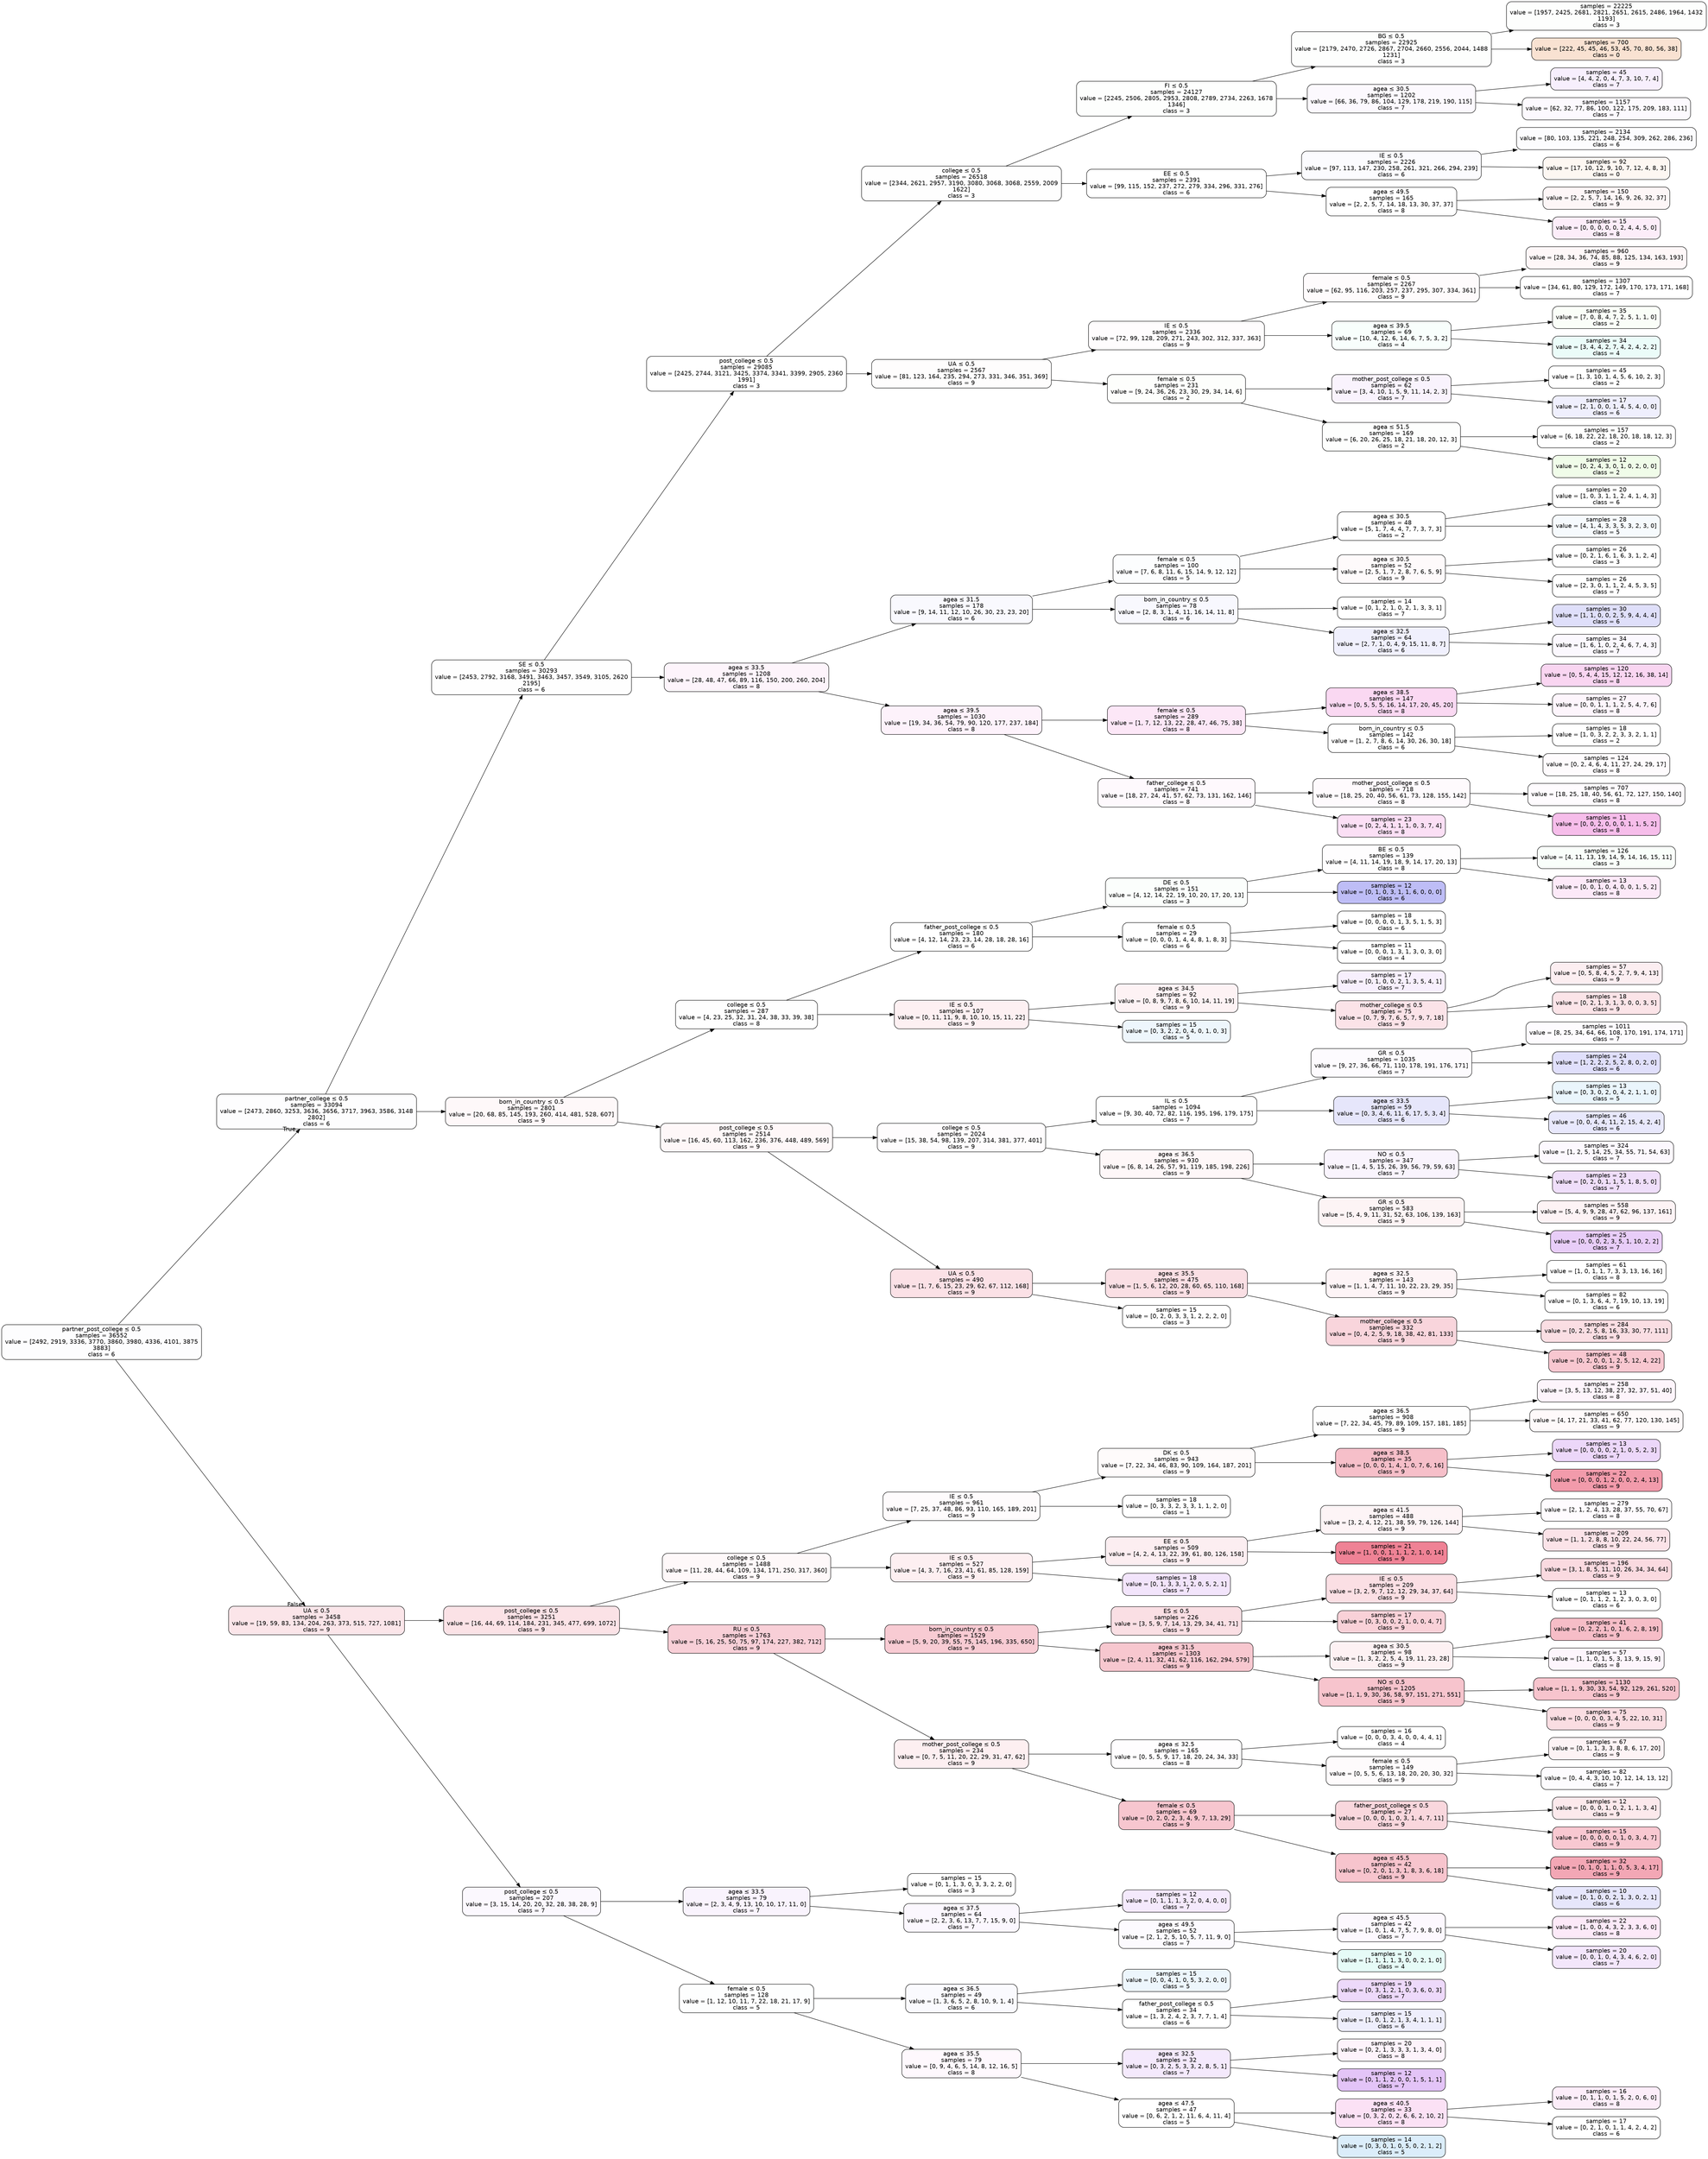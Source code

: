digraph Tree {
node [shape=box, style="filled, rounded", color="black", fontname=helvetica] ;
edge [fontname=helvetica] ;
rankdir=LR ;
0 [label=<partner_post_college &le; 0.5<br/>samples = 36552<br/>value = [2492, 2919, 3336, 3770, 3860, 3980, 4336, 4101, 3875<br/>3883]<br/>class = 6>, fillcolor="#3c39e502"] ;
1 [label=<partner_college &le; 0.5<br/>samples = 33094<br/>value = [2473, 2860, 3253, 3636, 3656, 3717, 3963, 3586, 3148<br/>2802]<br/>class = 6>, fillcolor="#3c39e502"] ;
0 -> 1 [labeldistance=2.5, labelangle=-45, headlabel="True"] ;
2 [label=<SE &le; 0.5<br/>samples = 30293<br/>value = [2453, 2792, 3168, 3491, 3463, 3457, 3549, 3105, 2620<br/>2195]<br/>class = 6>, fillcolor="#3c39e501"] ;
1 -> 2 ;
3 [label=<post_college &le; 0.5<br/>samples = 29085<br/>value = [2425, 2744, 3121, 3425, 3374, 3341, 3399, 2905, 2360<br/>1991]<br/>class = 3>, fillcolor="#39e55e00"] ;
2 -> 3 ;
4 [label=<college &le; 0.5<br/>samples = 26518<br/>value = [2344, 2621, 2957, 3190, 3080, 3068, 3068, 2559, 2009<br/>1622]<br/>class = 3>, fillcolor="#39e55e01"] ;
3 -> 4 ;
5 [label=<FI &le; 0.5<br/>samples = 24127<br/>value = [2245, 2506, 2805, 2953, 2808, 2789, 2734, 2263, 1678<br/>1346]<br/>class = 3>, fillcolor="#39e55e02"] ;
4 -> 5 ;
6 [label=<BG &le; 0.5<br/>samples = 22925<br/>value = [2179, 2470, 2726, 2867, 2704, 2660, 2556, 2044, 1488<br/>1231]<br/>class = 3>, fillcolor="#39e55e02"] ;
5 -> 6 ;
7 [label=<samples = 22225<br/>value = [1957, 2425, 2681, 2821, 2651, 2615, 2486, 1964, 1432<br/>1193]<br/>class = 3>, fillcolor="#39e55e02"] ;
6 -> 7 ;
8 [label=<samples = 700<br/>value = [222, 45, 45, 46, 53, 45, 70, 80, 56, 38]<br/>class = 0>, fillcolor="#e581393a"] ;
6 -> 8 ;
9 [label=<agea &le; 30.5<br/>samples = 1202<br/>value = [66, 36, 79, 86, 104, 129, 178, 219, 190, 115]<br/>class = 7>, fillcolor="#a339e507"] ;
5 -> 9 ;
10 [label=<samples = 45<br/>value = [4, 4, 2, 0, 4, 7, 3, 10, 7, 4]<br/>class = 7>, fillcolor="#a339e514"] ;
9 -> 10 ;
11 [label=<samples = 1157<br/>value = [62, 32, 77, 86, 100, 122, 175, 209, 183, 111]<br/>class = 7>, fillcolor="#a339e507"] ;
9 -> 11 ;
12 [label=<EE &le; 0.5<br/>samples = 2391<br/>value = [99, 115, 152, 237, 272, 279, 334, 296, 331, 276]<br/>class = 6>, fillcolor="#3c39e500"] ;
4 -> 12 ;
13 [label=<IE &le; 0.5<br/>samples = 2226<br/>value = [97, 113, 147, 230, 258, 261, 321, 266, 294, 239]<br/>class = 6>, fillcolor="#3c39e504"] ;
12 -> 13 ;
14 [label=<samples = 2134<br/>value = [80, 103, 135, 221, 248, 254, 309, 262, 286, 236]<br/>class = 6>, fillcolor="#3c39e503"] ;
13 -> 14 ;
15 [label=<samples = 92<br/>value = [17, 10, 12, 9, 10, 7, 12, 4, 8, 3]<br/>class = 0>, fillcolor="#e5813910"] ;
13 -> 15 ;
16 [label=<agea &le; 49.5<br/>samples = 165<br/>value = [2, 2, 5, 7, 14, 18, 13, 30, 37, 37]<br/>class = 8>, fillcolor="#e539c000"] ;
12 -> 16 ;
17 [label=<samples = 150<br/>value = [2, 2, 5, 7, 14, 16, 9, 26, 32, 37]<br/>class = 9>, fillcolor="#e539580b"] ;
16 -> 17 ;
18 [label=<samples = 15<br/>value = [0, 0, 0, 0, 0, 2, 4, 4, 5, 0]<br/>class = 8>, fillcolor="#e539c017"] ;
16 -> 18 ;
19 [label=<UA &le; 0.5<br/>samples = 2567<br/>value = [81, 123, 164, 235, 294, 273, 331, 346, 351, 369]<br/>class = 9>, fillcolor="#e5395802"] ;
3 -> 19 ;
20 [label=<IE &le; 0.5<br/>samples = 2336<br/>value = [72, 99, 128, 209, 271, 243, 302, 312, 337, 363]<br/>class = 9>, fillcolor="#e5395803"] ;
19 -> 20 ;
21 [label=<female &le; 0.5<br/>samples = 2267<br/>value = [62, 95, 116, 203, 257, 237, 295, 307, 334, 361]<br/>class = 9>, fillcolor="#e5395804"] ;
20 -> 21 ;
22 [label=<samples = 960<br/>value = [28, 34, 36, 74, 85, 88, 125, 134, 163, 193]<br/>class = 9>, fillcolor="#e539580a"] ;
21 -> 22 ;
23 [label=<samples = 1307<br/>value = [34, 61, 80, 129, 172, 149, 170, 173, 171, 168]<br/>class = 7>, fillcolor="#a339e500"] ;
21 -> 23 ;
24 [label=<agea &le; 39.5<br/>samples = 69<br/>value = [10, 4, 12, 6, 14, 6, 7, 5, 3, 2]<br/>class = 4>, fillcolor="#39e5c509"] ;
20 -> 24 ;
25 [label=<samples = 35<br/>value = [7, 0, 8, 4, 7, 2, 5, 1, 1, 0]<br/>class = 2>, fillcolor="#7be53909"] ;
24 -> 25 ;
26 [label=<samples = 34<br/>value = [3, 4, 4, 2, 7, 4, 2, 4, 2, 2]<br/>class = 4>, fillcolor="#39e5c519"] ;
24 -> 26 ;
27 [label=<female &le; 0.5<br/>samples = 231<br/>value = [9, 24, 36, 26, 23, 30, 29, 34, 14, 6]<br/>class = 2>, fillcolor="#7be53903"] ;
19 -> 27 ;
28 [label=<mother_post_college &le; 0.5<br/>samples = 62<br/>value = [3, 4, 10, 1, 5, 9, 11, 14, 2, 3]<br/>class = 7>, fillcolor="#a339e50f"] ;
27 -> 28 ;
29 [label=<samples = 45<br/>value = [1, 3, 10, 1, 4, 5, 6, 10, 2, 3]<br/>class = 2>, fillcolor="#7be53900"] ;
28 -> 29 ;
30 [label=<samples = 17<br/>value = [2, 1, 0, 0, 1, 4, 5, 4, 0, 0]<br/>class = 6>, fillcolor="#3c39e514"] ;
28 -> 30 ;
31 [label=<agea &le; 51.5<br/>samples = 169<br/>value = [6, 20, 26, 25, 18, 21, 18, 20, 12, 3]<br/>class = 2>, fillcolor="#7be53902"] ;
27 -> 31 ;
32 [label=<samples = 157<br/>value = [6, 18, 22, 22, 18, 20, 18, 18, 12, 3]<br/>class = 2>, fillcolor="#7be53900"] ;
31 -> 32 ;
33 [label=<samples = 12<br/>value = [0, 2, 4, 3, 0, 1, 0, 2, 0, 0]<br/>class = 2>, fillcolor="#7be5391c"] ;
31 -> 33 ;
34 [label=<agea &le; 33.5<br/>samples = 1208<br/>value = [28, 48, 47, 66, 89, 116, 150, 200, 260, 204]<br/>class = 8>, fillcolor="#e539c00e"] ;
2 -> 34 ;
35 [label=<agea &le; 31.5<br/>samples = 178<br/>value = [9, 14, 11, 12, 10, 26, 30, 23, 23, 20]<br/>class = 6>, fillcolor="#3c39e507"] ;
34 -> 35 ;
36 [label=<female &le; 0.5<br/>samples = 100<br/>value = [7, 6, 8, 11, 6, 15, 14, 9, 12, 12]<br/>class = 5>, fillcolor="#399de503"] ;
35 -> 36 ;
37 [label=<agea &le; 30.5<br/>samples = 48<br/>value = [5, 1, 7, 4, 4, 7, 7, 3, 7, 3]<br/>class = 2>, fillcolor="#7be53900"] ;
36 -> 37 ;
38 [label=<samples = 20<br/>value = [1, 0, 3, 1, 1, 2, 4, 1, 4, 3]<br/>class = 6>, fillcolor="#3c39e500"] ;
37 -> 38 ;
39 [label=<samples = 28<br/>value = [4, 1, 4, 3, 3, 5, 3, 2, 3, 0]<br/>class = 5>, fillcolor="#399de50b"] ;
37 -> 39 ;
40 [label=<agea &le; 30.5<br/>samples = 52<br/>value = [2, 5, 1, 7, 2, 8, 7, 6, 5, 9]<br/>class = 9>, fillcolor="#e5395806"] ;
36 -> 40 ;
41 [label=<samples = 26<br/>value = [0, 2, 1, 6, 1, 6, 3, 1, 2, 4]<br/>class = 3>, fillcolor="#39e55e00"] ;
40 -> 41 ;
42 [label=<samples = 26<br/>value = [2, 3, 0, 1, 1, 2, 4, 5, 3, 5]<br/>class = 7>, fillcolor="#a339e500"] ;
40 -> 42 ;
43 [label=<born_in_country &le; 0.5<br/>samples = 78<br/>value = [2, 8, 3, 1, 4, 11, 16, 14, 11, 8]<br/>class = 6>, fillcolor="#3c39e508"] ;
35 -> 43 ;
44 [label=<samples = 14<br/>value = [0, 1, 2, 1, 0, 2, 1, 3, 3, 1]<br/>class = 7>, fillcolor="#a339e500"] ;
43 -> 44 ;
45 [label=<agea &le; 32.5<br/>samples = 64<br/>value = [2, 7, 1, 0, 4, 9, 15, 11, 8, 7]<br/>class = 6>, fillcolor="#3c39e513"] ;
43 -> 45 ;
46 [label=<samples = 30<br/>value = [1, 1, 0, 0, 2, 5, 9, 4, 4, 4]<br/>class = 6>, fillcolor="#3c39e529"] ;
45 -> 46 ;
47 [label=<samples = 34<br/>value = [1, 6, 1, 0, 2, 4, 6, 7, 4, 3]<br/>class = 7>, fillcolor="#a339e509"] ;
45 -> 47 ;
48 [label=<agea &le; 39.5<br/>samples = 1030<br/>value = [19, 34, 36, 54, 79, 90, 120, 177, 237, 184]<br/>class = 8>, fillcolor="#e539c010"] ;
34 -> 48 ;
49 [label=<female &le; 0.5<br/>samples = 289<br/>value = [1, 7, 12, 13, 22, 28, 47, 46, 75, 38]<br/>class = 8>, fillcolor="#e539c01e"] ;
48 -> 49 ;
50 [label=<agea &le; 38.5<br/>samples = 147<br/>value = [0, 5, 5, 5, 16, 14, 17, 20, 45, 20]<br/>class = 8>, fillcolor="#e539c032"] ;
49 -> 50 ;
51 [label=<samples = 120<br/>value = [0, 5, 4, 4, 15, 12, 12, 16, 38, 14]<br/>class = 8>, fillcolor="#e539c036"] ;
50 -> 51 ;
52 [label=<samples = 27<br/>value = [0, 0, 1, 1, 1, 2, 5, 4, 7, 6]<br/>class = 8>, fillcolor="#e539c00c"] ;
50 -> 52 ;
53 [label=<born_in_country &le; 0.5<br/>samples = 142<br/>value = [1, 2, 7, 8, 6, 14, 30, 26, 30, 18]<br/>class = 6>, fillcolor="#3c39e500"] ;
49 -> 53 ;
54 [label=<samples = 18<br/>value = [1, 0, 3, 2, 2, 3, 3, 2, 1, 1]<br/>class = 2>, fillcolor="#7be53900"] ;
53 -> 54 ;
55 [label=<samples = 124<br/>value = [0, 2, 4, 6, 4, 11, 27, 24, 29, 17]<br/>class = 8>, fillcolor="#e539c005"] ;
53 -> 55 ;
56 [label=<father_college &le; 0.5<br/>samples = 741<br/>value = [18, 27, 24, 41, 57, 62, 73, 131, 162, 146]<br/>class = 8>, fillcolor="#e539c007"] ;
48 -> 56 ;
57 [label=<mother_post_college &le; 0.5<br/>samples = 718<br/>value = [18, 25, 20, 40, 56, 61, 73, 128, 155, 142]<br/>class = 8>, fillcolor="#e539c006"] ;
56 -> 57 ;
58 [label=<samples = 707<br/>value = [18, 25, 18, 40, 56, 61, 72, 127, 150, 140]<br/>class = 8>, fillcolor="#e539c004"] ;
57 -> 58 ;
59 [label=<samples = 11<br/>value = [0, 0, 2, 0, 0, 0, 1, 1, 5, 2]<br/>class = 8>, fillcolor="#e539c055"] ;
57 -> 59 ;
60 [label=<samples = 23<br/>value = [0, 2, 4, 1, 1, 1, 0, 3, 7, 4]<br/>class = 8>, fillcolor="#e539c028"] ;
56 -> 60 ;
61 [label=<born_in_country &le; 0.5<br/>samples = 2801<br/>value = [20, 68, 85, 145, 193, 260, 414, 481, 528, 607]<br/>class = 9>, fillcolor="#e5395809"] ;
1 -> 61 ;
62 [label=<college &le; 0.5<br/>samples = 287<br/>value = [4, 23, 25, 32, 31, 24, 38, 33, 39, 38]<br/>class = 8>, fillcolor="#e539c001"] ;
61 -> 62 ;
63 [label=<father_post_college &le; 0.5<br/>samples = 180<br/>value = [4, 12, 14, 23, 23, 14, 28, 18, 28, 16]<br/>class = 6>, fillcolor="#3c39e500"] ;
62 -> 63 ;
64 [label=<DE &le; 0.5<br/>samples = 151<br/>value = [4, 12, 14, 22, 19, 10, 20, 17, 20, 13]<br/>class = 3>, fillcolor="#39e55e04"] ;
63 -> 64 ;
65 [label=<BE &le; 0.5<br/>samples = 139<br/>value = [4, 11, 14, 19, 18, 9, 14, 17, 20, 13]<br/>class = 8>, fillcolor="#e539c002"] ;
64 -> 65 ;
66 [label=<samples = 126<br/>value = [4, 11, 13, 19, 14, 9, 14, 16, 15, 11]<br/>class = 3>, fillcolor="#39e55e07"] ;
65 -> 66 ;
67 [label=<samples = 13<br/>value = [0, 0, 1, 0, 4, 0, 0, 1, 5, 2]<br/>class = 8>, fillcolor="#e539c01c"] ;
65 -> 67 ;
68 [label=<samples = 12<br/>value = [0, 1, 0, 3, 1, 1, 6, 0, 0, 0]<br/>class = 6>, fillcolor="#3c39e555"] ;
64 -> 68 ;
69 [label=<female &le; 0.5<br/>samples = 29<br/>value = [0, 0, 0, 1, 4, 4, 8, 1, 8, 3]<br/>class = 6>, fillcolor="#3c39e500"] ;
63 -> 69 ;
70 [label=<samples = 18<br/>value = [0, 0, 0, 0, 1, 3, 5, 1, 5, 3]<br/>class = 6>, fillcolor="#3c39e500"] ;
69 -> 70 ;
71 [label=<samples = 11<br/>value = [0, 0, 0, 1, 3, 1, 3, 0, 3, 0]<br/>class = 4>, fillcolor="#39e5c500"] ;
69 -> 71 ;
72 [label=<IE &le; 0.5<br/>samples = 107<br/>value = [0, 11, 11, 9, 8, 10, 10, 15, 11, 22]<br/>class = 9>, fillcolor="#e5395813"] ;
62 -> 72 ;
73 [label=<agea &le; 34.5<br/>samples = 92<br/>value = [0, 8, 9, 7, 8, 6, 10, 14, 11, 19]<br/>class = 9>, fillcolor="#e5395810"] ;
72 -> 73 ;
74 [label=<samples = 17<br/>value = [0, 1, 0, 0, 2, 1, 3, 5, 4, 1]<br/>class = 7>, fillcolor="#a339e514"] ;
73 -> 74 ;
75 [label=<mother_college &le; 0.5<br/>samples = 75<br/>value = [0, 7, 9, 7, 6, 5, 7, 9, 7, 18]<br/>class = 9>, fillcolor="#e5395823"] ;
73 -> 75 ;
76 [label=<samples = 57<br/>value = [0, 5, 8, 4, 5, 2, 7, 9, 4, 13]<br/>class = 9>, fillcolor="#e5395815"] ;
75 -> 76 ;
77 [label=<samples = 18<br/>value = [0, 2, 1, 3, 1, 3, 0, 0, 3, 5]<br/>class = 9>, fillcolor="#e5395822"] ;
75 -> 77 ;
78 [label=<samples = 15<br/>value = [0, 3, 2, 2, 0, 4, 0, 1, 0, 3]<br/>class = 5>, fillcolor="#399de515"] ;
72 -> 78 ;
79 [label=<post_college &le; 0.5<br/>samples = 2514<br/>value = [16, 45, 60, 113, 162, 236, 376, 448, 489, 569]<br/>class = 9>, fillcolor="#e539580a"] ;
61 -> 79 ;
80 [label=<college &le; 0.5<br/>samples = 2024<br/>value = [15, 38, 54, 98, 139, 207, 314, 381, 377, 401]<br/>class = 9>, fillcolor="#e5395803"] ;
79 -> 80 ;
81 [label=<IL &le; 0.5<br/>samples = 1094<br/>value = [9, 30, 40, 72, 82, 116, 195, 196, 179, 175]<br/>class = 7>, fillcolor="#a339e500"] ;
80 -> 81 ;
82 [label=<GR &le; 0.5<br/>samples = 1035<br/>value = [9, 27, 36, 66, 71, 110, 178, 191, 176, 171]<br/>class = 7>, fillcolor="#a339e504"] ;
81 -> 82 ;
83 [label=<samples = 1011<br/>value = [8, 25, 34, 64, 66, 108, 170, 191, 174, 171]<br/>class = 7>, fillcolor="#a339e505"] ;
82 -> 83 ;
84 [label=<samples = 24<br/>value = [1, 2, 2, 2, 5, 2, 8, 0, 2, 0]<br/>class = 6>, fillcolor="#3c39e528"] ;
82 -> 84 ;
85 [label=<agea &le; 33.5<br/>samples = 59<br/>value = [0, 3, 4, 6, 11, 6, 17, 5, 3, 4]<br/>class = 6>, fillcolor="#3c39e520"] ;
81 -> 85 ;
86 [label=<samples = 13<br/>value = [0, 3, 0, 2, 0, 4, 2, 1, 1, 0]<br/>class = 5>, fillcolor="#399de51a"] ;
85 -> 86 ;
87 [label=<samples = 46<br/>value = [0, 0, 4, 4, 11, 2, 15, 4, 2, 4]<br/>class = 6>, fillcolor="#3c39e51d"] ;
85 -> 87 ;
88 [label=<agea &le; 36.5<br/>samples = 930<br/>value = [6, 8, 14, 26, 57, 91, 119, 185, 198, 226]<br/>class = 9>, fillcolor="#e539580a"] ;
80 -> 88 ;
89 [label=<NO &le; 0.5<br/>samples = 347<br/>value = [1, 4, 5, 15, 26, 39, 56, 79, 59, 63]<br/>class = 7>, fillcolor="#a339e50e"] ;
88 -> 89 ;
90 [label=<samples = 324<br/>value = [1, 2, 5, 14, 25, 34, 55, 71, 54, 63]<br/>class = 7>, fillcolor="#a339e508"] ;
89 -> 90 ;
91 [label=<samples = 23<br/>value = [0, 2, 0, 1, 1, 5, 1, 8, 5, 0]<br/>class = 7>, fillcolor="#a339e52a"] ;
89 -> 91 ;
92 [label=<GR &le; 0.5<br/>samples = 583<br/>value = [5, 4, 9, 11, 31, 52, 63, 106, 139, 163]<br/>class = 9>, fillcolor="#e539580e"] ;
88 -> 92 ;
93 [label=<samples = 558<br/>value = [5, 4, 9, 9, 28, 47, 62, 96, 137, 161]<br/>class = 9>, fillcolor="#e539580f"] ;
92 -> 93 ;
94 [label=<samples = 25<br/>value = [0, 0, 0, 2, 3, 5, 1, 10, 2, 2]<br/>class = 7>, fillcolor="#a339e540"] ;
92 -> 94 ;
95 [label=<UA &le; 0.5<br/>samples = 490<br/>value = [1, 7, 6, 15, 23, 29, 62, 67, 112, 168]<br/>class = 9>, fillcolor="#e5395826"] ;
79 -> 95 ;
96 [label=<agea &le; 35.5<br/>samples = 475<br/>value = [1, 5, 6, 12, 20, 28, 60, 65, 110, 168]<br/>class = 9>, fillcolor="#e5395829"] ;
95 -> 96 ;
97 [label=<agea &le; 32.5<br/>samples = 143<br/>value = [1, 1, 4, 7, 11, 10, 22, 23, 29, 35]<br/>class = 9>, fillcolor="#e539580d"] ;
96 -> 97 ;
98 [label=<samples = 61<br/>value = [1, 0, 1, 1, 7, 3, 3, 13, 16, 16]<br/>class = 8>, fillcolor="#e539c000"] ;
97 -> 98 ;
99 [label=<samples = 82<br/>value = [0, 1, 3, 6, 4, 7, 19, 10, 13, 19]<br/>class = 6>, fillcolor="#3c39e500"] ;
97 -> 99 ;
100 [label=<mother_college &le; 0.5<br/>samples = 332<br/>value = [0, 4, 2, 5, 9, 18, 38, 42, 81, 133]<br/>class = 9>, fillcolor="#e5395835"] ;
96 -> 100 ;
101 [label=<samples = 284<br/>value = [0, 2, 2, 5, 8, 16, 33, 30, 77, 111]<br/>class = 9>, fillcolor="#e539582a"] ;
100 -> 101 ;
102 [label=<samples = 48<br/>value = [0, 2, 0, 0, 1, 2, 5, 12, 4, 22]<br/>class = 9>, fillcolor="#e5395847"] ;
100 -> 102 ;
103 [label=<samples = 15<br/>value = [0, 2, 0, 3, 3, 1, 2, 2, 2, 0]<br/>class = 3>, fillcolor="#39e55e00"] ;
95 -> 103 ;
104 [label=<UA &le; 0.5<br/>samples = 3458<br/>value = [19, 59, 83, 134, 204, 263, 373, 515, 727, 1081]<br/>class = 9>, fillcolor="#e5395821"] ;
0 -> 104 [labeldistance=2.5, labelangle=45, headlabel="False"] ;
105 [label=<post_college &le; 0.5<br/>samples = 3251<br/>value = [16, 44, 69, 114, 184, 231, 345, 477, 699, 1072]<br/>class = 9>, fillcolor="#e5395825"] ;
104 -> 105 ;
106 [label=<college &le; 0.5<br/>samples = 1488<br/>value = [11, 28, 44, 64, 109, 134, 171, 250, 317, 360]<br/>class = 9>, fillcolor="#e5395809"] ;
105 -> 106 ;
107 [label=<IE &le; 0.5<br/>samples = 961<br/>value = [7, 25, 37, 48, 86, 93, 110, 165, 189, 201]<br/>class = 9>, fillcolor="#e5395804"] ;
106 -> 107 ;
108 [label=<DK &le; 0.5<br/>samples = 943<br/>value = [7, 22, 34, 46, 83, 90, 109, 164, 187, 201]<br/>class = 9>, fillcolor="#e5395805"] ;
107 -> 108 ;
109 [label=<agea &le; 36.5<br/>samples = 908<br/>value = [7, 22, 34, 45, 79, 89, 109, 157, 181, 185]<br/>class = 9>, fillcolor="#e5395801"] ;
108 -> 109 ;
110 [label=<samples = 258<br/>value = [3, 5, 13, 12, 38, 27, 32, 37, 51, 40]<br/>class = 8>, fillcolor="#e539c00d"] ;
109 -> 110 ;
111 [label=<samples = 650<br/>value = [4, 17, 21, 33, 41, 62, 77, 120, 130, 145]<br/>class = 9>, fillcolor="#e5395807"] ;
109 -> 111 ;
112 [label=<agea &le; 38.5<br/>samples = 35<br/>value = [0, 0, 0, 1, 4, 1, 0, 7, 6, 16]<br/>class = 9>, fillcolor="#e5395852"] ;
108 -> 112 ;
113 [label=<samples = 13<br/>value = [0, 0, 0, 0, 2, 1, 0, 5, 2, 3]<br/>class = 7>, fillcolor="#a339e533"] ;
112 -> 113 ;
114 [label=<samples = 22<br/>value = [0, 0, 0, 1, 2, 0, 0, 2, 4, 13]<br/>class = 9>, fillcolor="#e5395880"] ;
112 -> 114 ;
115 [label=<samples = 18<br/>value = [0, 3, 3, 2, 3, 3, 1, 1, 2, 0]<br/>class = 1>, fillcolor="#e2e53900"] ;
107 -> 115 ;
116 [label=<IE &le; 0.5<br/>samples = 527<br/>value = [4, 3, 7, 16, 23, 41, 61, 85, 128, 159]<br/>class = 9>, fillcolor="#e5395814"] ;
106 -> 116 ;
117 [label=<EE &le; 0.5<br/>samples = 509<br/>value = [4, 2, 4, 13, 22, 39, 61, 80, 126, 158]<br/>class = 9>, fillcolor="#e5395815"] ;
116 -> 117 ;
118 [label=<agea &le; 41.5<br/>samples = 488<br/>value = [3, 2, 4, 12, 21, 38, 59, 79, 126, 144]<br/>class = 9>, fillcolor="#e539580d"] ;
117 -> 118 ;
119 [label=<samples = 279<br/>value = [2, 1, 2, 4, 13, 28, 37, 55, 70, 67]<br/>class = 8>, fillcolor="#e539c004"] ;
118 -> 119 ;
120 [label=<samples = 209<br/>value = [1, 1, 2, 8, 8, 10, 22, 24, 56, 77]<br/>class = 9>, fillcolor="#e5395823"] ;
118 -> 120 ;
121 [label=<samples = 21<br/>value = [1, 0, 0, 1, 1, 1, 2, 1, 0, 14]<br/>class = 9>, fillcolor="#e53958a1"] ;
117 -> 121 ;
122 [label=<samples = 18<br/>value = [0, 1, 3, 3, 1, 2, 0, 5, 2, 1]<br/>class = 7>, fillcolor="#a339e522"] ;
116 -> 122 ;
123 [label=<RU &le; 0.5<br/>samples = 1763<br/>value = [5, 16, 25, 50, 75, 97, 174, 227, 382, 712]<br/>class = 9>, fillcolor="#e539583d"] ;
105 -> 123 ;
124 [label=<born_in_country &le; 0.5<br/>samples = 1529<br/>value = [5, 9, 20, 39, 55, 75, 145, 196, 335, 650]<br/>class = 9>, fillcolor="#e5395843"] ;
123 -> 124 ;
125 [label=<ES &le; 0.5<br/>samples = 226<br/>value = [3, 5, 9, 7, 14, 13, 29, 34, 41, 71]<br/>class = 9>, fillcolor="#e5395829"] ;
124 -> 125 ;
126 [label=<IE &le; 0.5<br/>samples = 209<br/>value = [3, 2, 9, 7, 12, 12, 29, 34, 37, 64]<br/>class = 9>, fillcolor="#e5395828"] ;
125 -> 126 ;
127 [label=<samples = 196<br/>value = [3, 1, 8, 5, 11, 10, 26, 34, 34, 64]<br/>class = 9>, fillcolor="#e539582f"] ;
126 -> 127 ;
128 [label=<samples = 13<br/>value = [0, 1, 1, 2, 1, 2, 3, 0, 3, 0]<br/>class = 6>, fillcolor="#3c39e500"] ;
126 -> 128 ;
129 [label=<samples = 17<br/>value = [0, 3, 0, 0, 2, 1, 0, 0, 4, 7]<br/>class = 9>, fillcolor="#e539583b"] ;
125 -> 129 ;
130 [label=<agea &le; 31.5<br/>samples = 1303<br/>value = [2, 4, 11, 32, 41, 62, 116, 162, 294, 579]<br/>class = 9>, fillcolor="#e5395848"] ;
124 -> 130 ;
131 [label=<agea &le; 30.5<br/>samples = 98<br/>value = [1, 3, 2, 2, 5, 4, 19, 11, 23, 28]<br/>class = 9>, fillcolor="#e5395811"] ;
130 -> 131 ;
132 [label=<samples = 41<br/>value = [0, 2, 2, 1, 0, 1, 6, 2, 8, 19]<br/>class = 9>, fillcolor="#e5395855"] ;
131 -> 132 ;
133 [label=<samples = 57<br/>value = [1, 1, 0, 1, 5, 3, 13, 9, 15, 9]<br/>class = 8>, fillcolor="#e539c00c"] ;
131 -> 133 ;
134 [label=<NO &le; 0.5<br/>samples = 1205<br/>value = [1, 1, 9, 30, 36, 58, 97, 151, 271, 551]<br/>class = 9>, fillcolor="#e539584c"] ;
130 -> 134 ;
135 [label=<samples = 1130<br/>value = [1, 1, 9, 30, 33, 54, 92, 129, 261, 520]<br/>class = 9>, fillcolor="#e539584c"] ;
134 -> 135 ;
136 [label=<samples = 75<br/>value = [0, 0, 0, 0, 3, 4, 5, 22, 10, 31]<br/>class = 9>, fillcolor="#e539582b"] ;
134 -> 136 ;
137 [label=<mother_post_college &le; 0.5<br/>samples = 234<br/>value = [0, 7, 5, 11, 20, 22, 29, 31, 47, 62]<br/>class = 9>, fillcolor="#e5395814"] ;
123 -> 137 ;
138 [label=<agea &le; 32.5<br/>samples = 165<br/>value = [0, 5, 5, 9, 17, 18, 20, 24, 34, 33]<br/>class = 8>, fillcolor="#e539c002"] ;
137 -> 138 ;
139 [label=<samples = 16<br/>value = [0, 0, 0, 3, 4, 0, 0, 4, 4, 1]<br/>class = 4>, fillcolor="#39e5c500"] ;
138 -> 139 ;
140 [label=<female &le; 0.5<br/>samples = 149<br/>value = [0, 5, 5, 6, 13, 18, 20, 20, 30, 32]<br/>class = 9>, fillcolor="#e5395804"] ;
138 -> 140 ;
141 [label=<samples = 67<br/>value = [0, 1, 1, 3, 3, 8, 8, 6, 17, 20]<br/>class = 9>, fillcolor="#e539580f"] ;
140 -> 141 ;
142 [label=<samples = 82<br/>value = [0, 4, 4, 3, 10, 10, 12, 14, 13, 12]<br/>class = 7>, fillcolor="#a339e504"] ;
140 -> 142 ;
143 [label=<female &le; 0.5<br/>samples = 69<br/>value = [0, 2, 0, 2, 3, 4, 9, 7, 13, 29]<br/>class = 9>, fillcolor="#e5395849"] ;
137 -> 143 ;
144 [label=<father_post_college &le; 0.5<br/>samples = 27<br/>value = [0, 0, 0, 1, 0, 3, 1, 4, 7, 11]<br/>class = 9>, fillcolor="#e5395833"] ;
143 -> 144 ;
145 [label=<samples = 12<br/>value = [0, 0, 0, 1, 0, 2, 1, 1, 3, 4]<br/>class = 9>, fillcolor="#e539581c"] ;
144 -> 145 ;
146 [label=<samples = 15<br/>value = [0, 0, 0, 0, 0, 1, 0, 3, 4, 7]<br/>class = 9>, fillcolor="#e5395846"] ;
144 -> 146 ;
147 [label=<agea &le; 45.5<br/>samples = 42<br/>value = [0, 2, 0, 1, 3, 1, 8, 3, 6, 18]<br/>class = 9>, fillcolor="#e539584b"] ;
143 -> 147 ;
148 [label=<samples = 32<br/>value = [0, 1, 0, 1, 1, 0, 5, 3, 4, 17]<br/>class = 9>, fillcolor="#e5395871"] ;
147 -> 148 ;
149 [label=<samples = 10<br/>value = [0, 1, 0, 0, 2, 1, 3, 0, 2, 1]<br/>class = 6>, fillcolor="#3c39e520"] ;
147 -> 149 ;
150 [label=<post_college &le; 0.5<br/>samples = 207<br/>value = [3, 15, 14, 20, 20, 32, 28, 38, 28, 9]<br/>class = 7>, fillcolor="#a339e509"] ;
104 -> 150 ;
151 [label=<agea &le; 33.5<br/>samples = 79<br/>value = [2, 3, 4, 9, 13, 10, 10, 17, 11, 0]<br/>class = 7>, fillcolor="#a339e50f"] ;
150 -> 151 ;
152 [label=<samples = 15<br/>value = [0, 1, 1, 3, 0, 3, 3, 2, 2, 0]<br/>class = 3>, fillcolor="#39e55e00"] ;
151 -> 152 ;
153 [label=<agea &le; 37.5<br/>samples = 64<br/>value = [2, 2, 3, 6, 13, 7, 7, 15, 9, 0]<br/>class = 7>, fillcolor="#a339e50a"] ;
151 -> 153 ;
154 [label=<samples = 12<br/>value = [0, 1, 1, 1, 3, 2, 0, 4, 0, 0]<br/>class = 7>, fillcolor="#a339e51c"] ;
153 -> 154 ;
155 [label=<agea &le; 49.5<br/>samples = 52<br/>value = [2, 1, 2, 5, 10, 5, 7, 11, 9, 0]<br/>class = 7>, fillcolor="#a339e506"] ;
153 -> 155 ;
156 [label=<agea &le; 45.5<br/>samples = 42<br/>value = [1, 0, 1, 4, 7, 5, 7, 9, 8, 0]<br/>class = 7>, fillcolor="#a339e508"] ;
155 -> 156 ;
157 [label=<samples = 22<br/>value = [1, 0, 0, 4, 3, 2, 3, 3, 6, 0]<br/>class = 8>, fillcolor="#e539c01c"] ;
156 -> 157 ;
158 [label=<samples = 20<br/>value = [0, 0, 1, 0, 4, 3, 4, 6, 2, 0]<br/>class = 7>, fillcolor="#a339e520"] ;
156 -> 158 ;
159 [label=<samples = 10<br/>value = [1, 1, 1, 1, 3, 0, 0, 2, 1, 0]<br/>class = 4>, fillcolor="#39e5c520"] ;
155 -> 159 ;
160 [label=<female &le; 0.5<br/>samples = 128<br/>value = [1, 12, 10, 11, 7, 22, 18, 21, 17, 9]<br/>class = 5>, fillcolor="#399de502"] ;
150 -> 160 ;
161 [label=<agea &le; 36.5<br/>samples = 49<br/>value = [1, 3, 6, 5, 2, 8, 10, 9, 1, 4]<br/>class = 6>, fillcolor="#3c39e506"] ;
160 -> 161 ;
162 [label=<samples = 15<br/>value = [0, 0, 4, 1, 0, 5, 3, 2, 0, 0]<br/>class = 5>, fillcolor="#399de517"] ;
161 -> 162 ;
163 [label=<father_post_college &le; 0.5<br/>samples = 34<br/>value = [1, 3, 2, 4, 2, 3, 7, 7, 1, 4]<br/>class = 6>, fillcolor="#3c39e500"] ;
161 -> 163 ;
164 [label=<samples = 19<br/>value = [0, 3, 1, 2, 1, 0, 3, 6, 0, 3]<br/>class = 7>, fillcolor="#a339e530"] ;
163 -> 164 ;
165 [label=<samples = 15<br/>value = [1, 0, 1, 2, 1, 3, 4, 1, 1, 1]<br/>class = 6>, fillcolor="#3c39e515"] ;
163 -> 165 ;
166 [label=<agea &le; 35.5<br/>samples = 79<br/>value = [0, 9, 4, 6, 5, 14, 8, 12, 16, 5]<br/>class = 8>, fillcolor="#e539c008"] ;
160 -> 166 ;
167 [label=<agea &le; 32.5<br/>samples = 32<br/>value = [0, 3, 2, 5, 3, 3, 2, 8, 5, 1]<br/>class = 7>, fillcolor="#a339e51c"] ;
166 -> 167 ;
168 [label=<samples = 20<br/>value = [0, 2, 1, 3, 3, 3, 1, 3, 4, 0]<br/>class = 8>, fillcolor="#e539c00f"] ;
167 -> 168 ;
169 [label=<samples = 12<br/>value = [0, 1, 1, 2, 0, 0, 1, 5, 1, 1]<br/>class = 7>, fillcolor="#a339e54c"] ;
167 -> 169 ;
170 [label=<agea &le; 47.5<br/>samples = 47<br/>value = [0, 6, 2, 1, 2, 11, 6, 4, 11, 4]<br/>class = 5>, fillcolor="#399de500"] ;
166 -> 170 ;
171 [label=<agea &le; 40.5<br/>samples = 33<br/>value = [0, 3, 2, 0, 2, 6, 6, 2, 10, 2]<br/>class = 8>, fillcolor="#e539c026"] ;
170 -> 171 ;
172 [label=<samples = 16<br/>value = [0, 1, 1, 0, 1, 5, 2, 0, 6, 0]<br/>class = 8>, fillcolor="#e539c017"] ;
171 -> 172 ;
173 [label=<samples = 17<br/>value = [0, 2, 1, 0, 1, 1, 4, 2, 4, 2]<br/>class = 6>, fillcolor="#3c39e500"] ;
171 -> 173 ;
174 [label=<samples = 14<br/>value = [0, 3, 0, 1, 0, 5, 0, 2, 1, 2]<br/>class = 5>, fillcolor="#399de52e"] ;
170 -> 174 ;
}